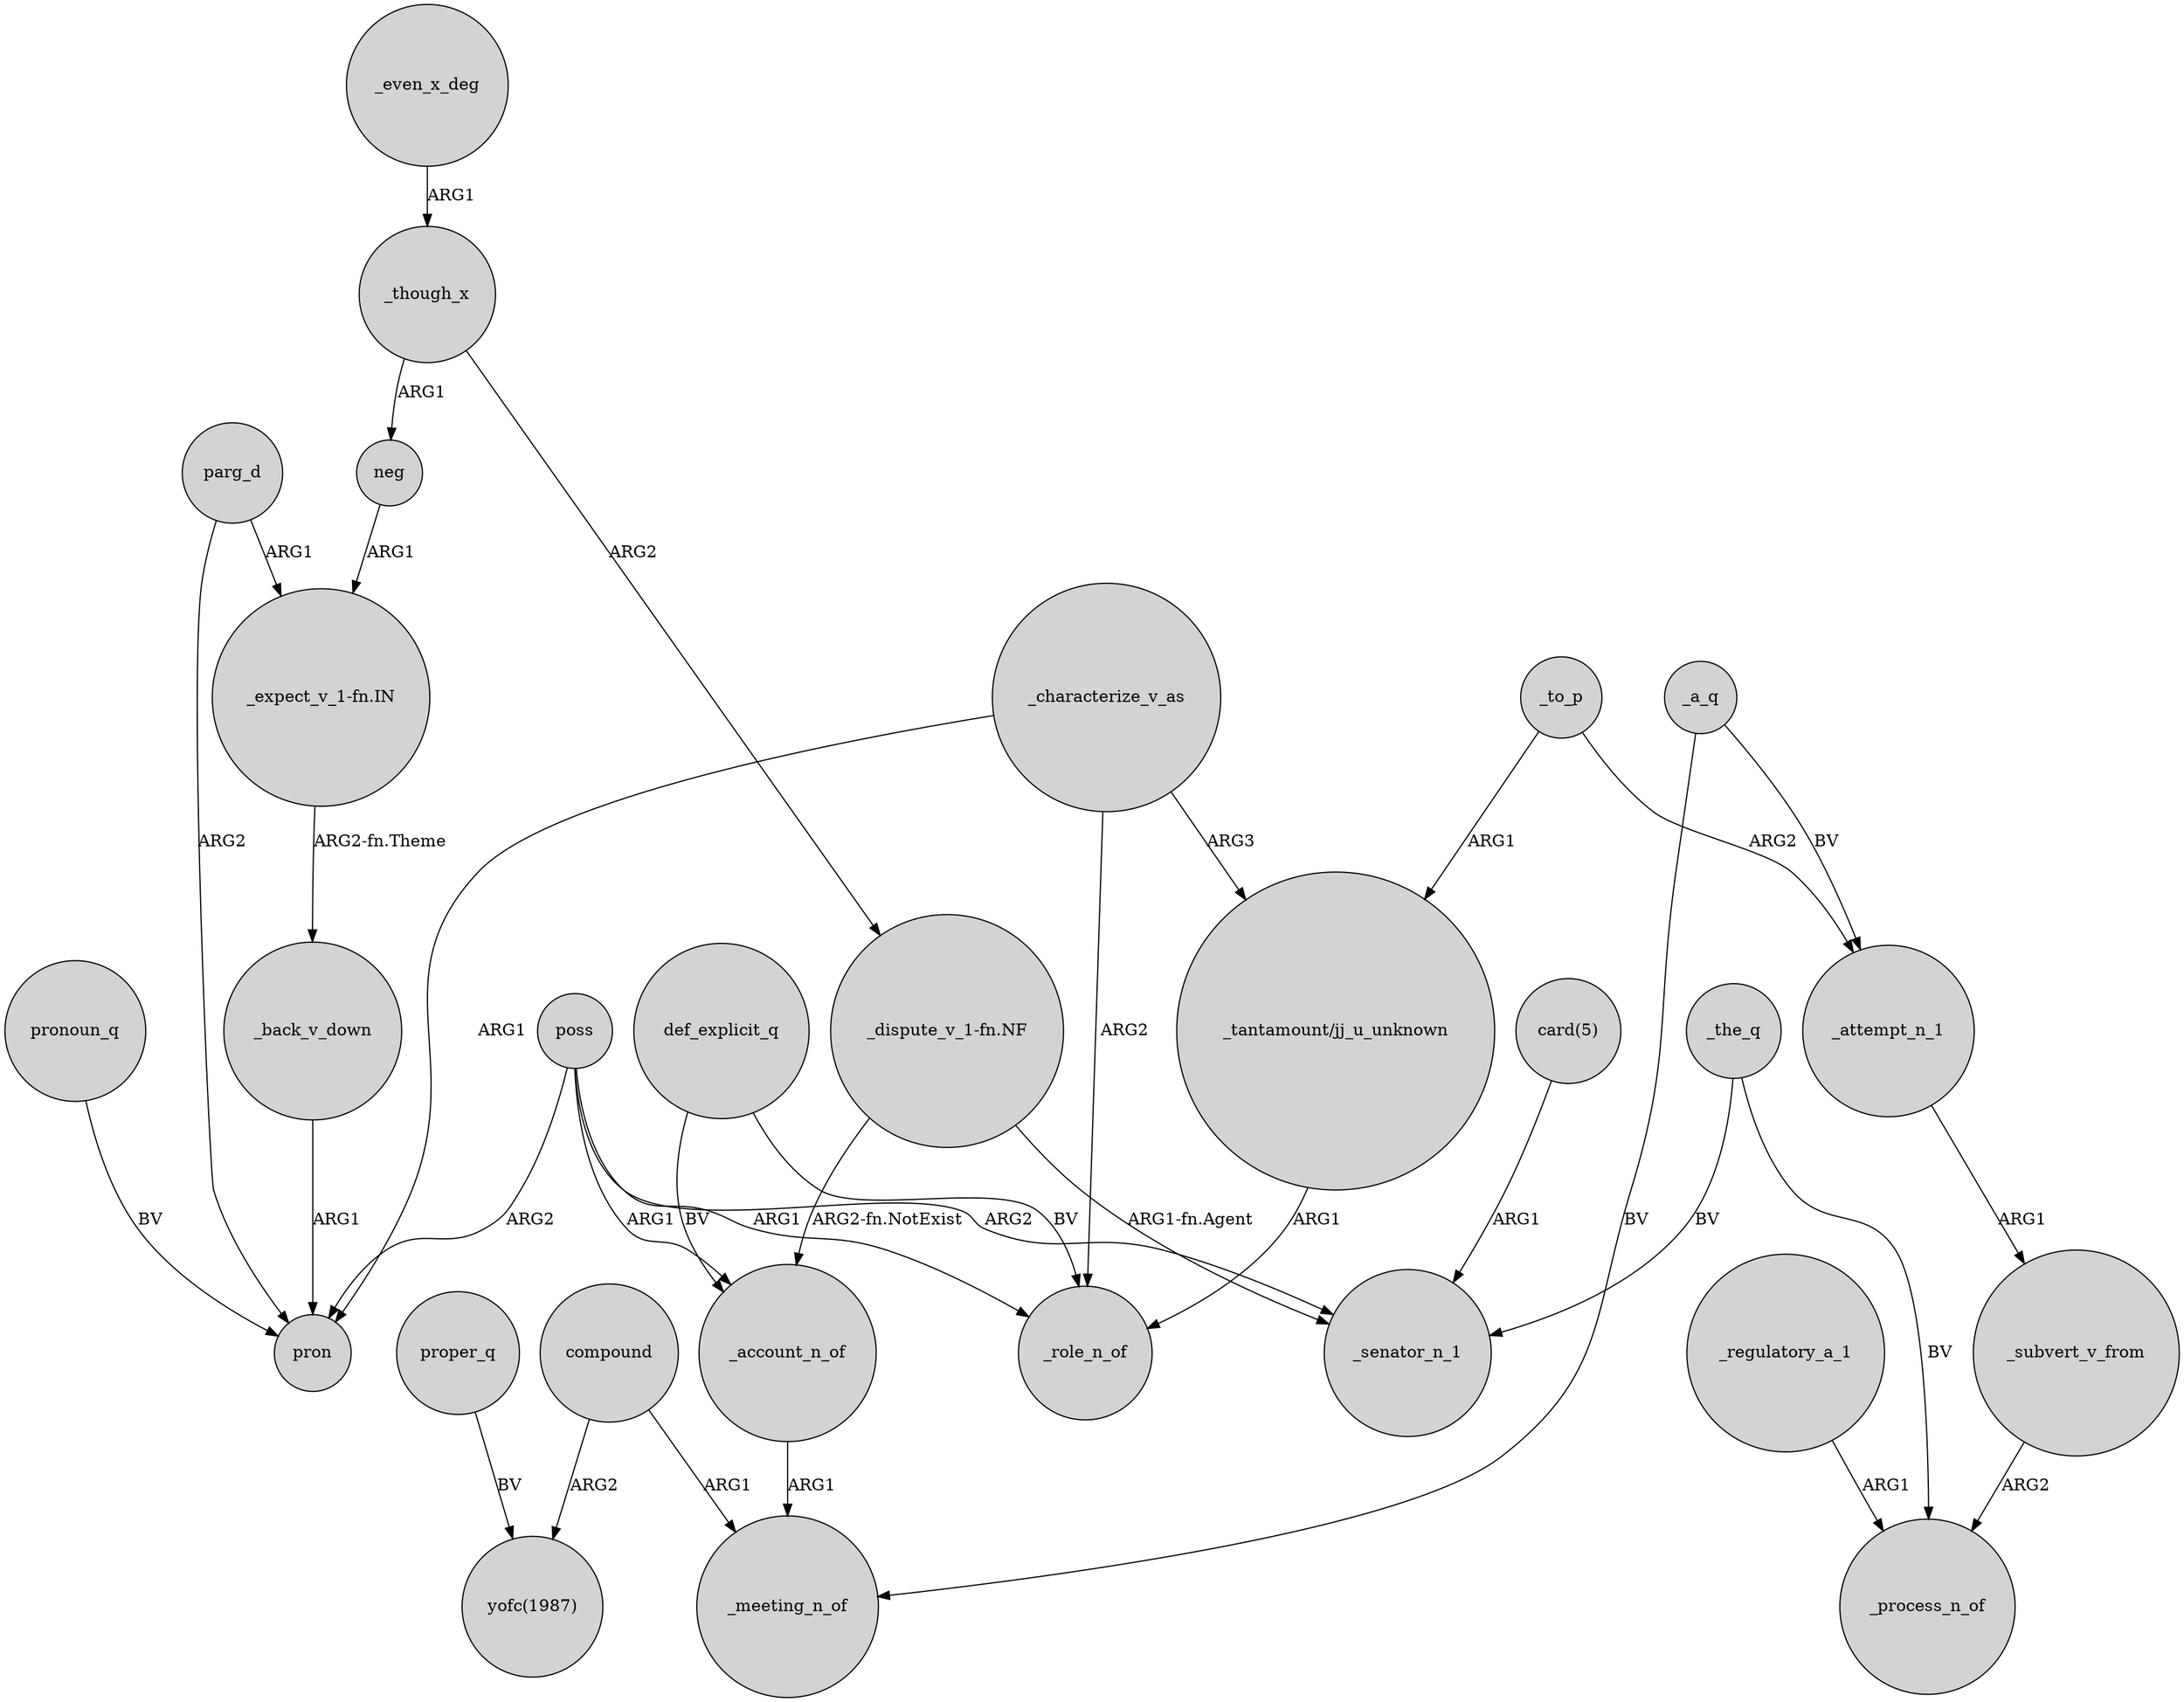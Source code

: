 digraph {
	node [shape=circle style=filled]
	_characterize_v_as -> pron [label=ARG1]
	_the_q -> _process_n_of [label=BV]
	_account_n_of -> _meeting_n_of [label=ARG1]
	_though_x -> neg [label=ARG1]
	poss -> pron [label=ARG2]
	poss -> _senator_n_1 [label=ARG2]
	_to_p -> "_tantamount/jj_u_unknown" [label=ARG1]
	_the_q -> _senator_n_1 [label=BV]
	_even_x_deg -> _though_x [label=ARG1]
	_a_q -> _meeting_n_of [label=BV]
	_a_q -> _attempt_n_1 [label=BV]
	poss -> _role_n_of [label=ARG1]
	parg_d -> pron [label=ARG2]
	compound -> _meeting_n_of [label=ARG1]
	"_dispute_v_1-fn.NF" -> _account_n_of [label="ARG2-fn.NotExist"]
	pronoun_q -> pron [label=BV]
	poss -> _account_n_of [label=ARG1]
	_characterize_v_as -> "_tantamount/jj_u_unknown" [label=ARG3]
	_back_v_down -> pron [label=ARG1]
	_though_x -> "_dispute_v_1-fn.NF" [label=ARG2]
	"card(5)" -> _senator_n_1 [label=ARG1]
	def_explicit_q -> _account_n_of [label=BV]
	parg_d -> "_expect_v_1-fn.IN" [label=ARG1]
	_characterize_v_as -> _role_n_of [label=ARG2]
	compound -> "yofc(1987)" [label=ARG2]
	proper_q -> "yofc(1987)" [label=BV]
	def_explicit_q -> _role_n_of [label=BV]
	"_dispute_v_1-fn.NF" -> _senator_n_1 [label="ARG1-fn.Agent"]
	_to_p -> _attempt_n_1 [label=ARG2]
	_subvert_v_from -> _process_n_of [label=ARG2]
	"_tantamount/jj_u_unknown" -> _role_n_of [label=ARG1]
	neg -> "_expect_v_1-fn.IN" [label=ARG1]
	_regulatory_a_1 -> _process_n_of [label=ARG1]
	_attempt_n_1 -> _subvert_v_from [label=ARG1]
	"_expect_v_1-fn.IN" -> _back_v_down [label="ARG2-fn.Theme"]
}
